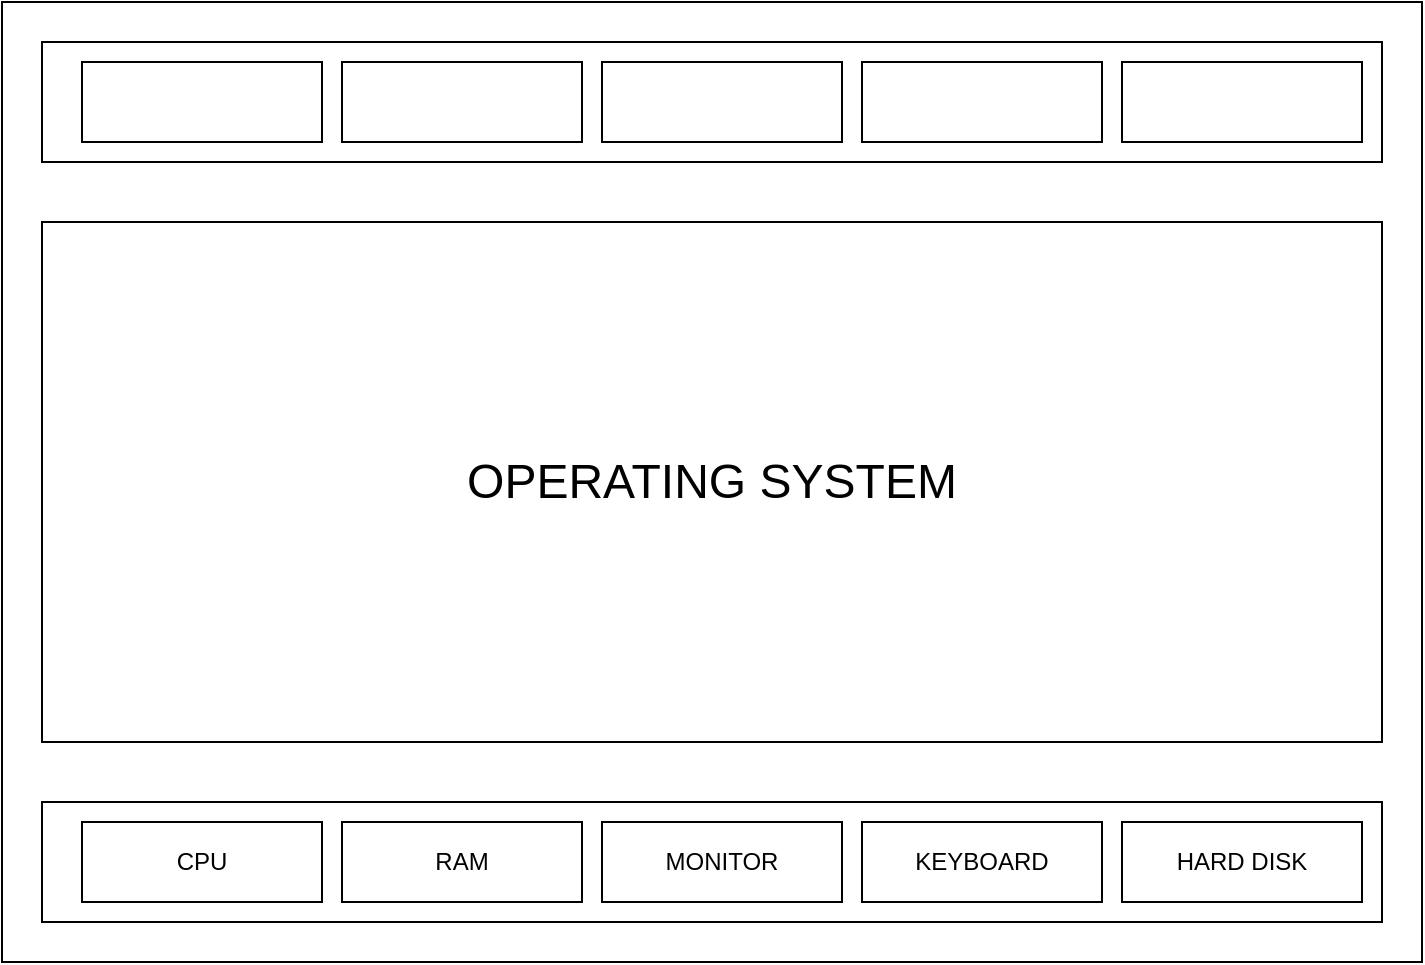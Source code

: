 <mxfile version="24.7.8">
  <diagram name="Page-1" id="GTyxsDPCTnGVE7ok1OEP">
    <mxGraphModel dx="1122" dy="540" grid="1" gridSize="10" guides="1" tooltips="1" connect="1" arrows="1" fold="1" page="1" pageScale="1" pageWidth="850" pageHeight="1100" math="0" shadow="0">
      <root>
        <mxCell id="0" />
        <mxCell id="1" parent="0" />
        <mxCell id="BOlCOlehrNomLxu8R9RT-9" value="" style="rounded=0;whiteSpace=wrap;html=1;" vertex="1" parent="1">
          <mxGeometry x="100" y="110" width="710" height="480" as="geometry" />
        </mxCell>
        <mxCell id="BOlCOlehrNomLxu8R9RT-1" value="" style="rounded=0;whiteSpace=wrap;html=1;" vertex="1" parent="1">
          <mxGeometry x="120" y="130" width="670" height="60" as="geometry" />
        </mxCell>
        <mxCell id="BOlCOlehrNomLxu8R9RT-2" value="&lt;font style=&quot;font-size: 24px;&quot;&gt;OPERATING SYSTEM&lt;/font&gt;" style="rounded=0;whiteSpace=wrap;html=1;" vertex="1" parent="1">
          <mxGeometry x="120" y="220" width="670" height="260" as="geometry" />
        </mxCell>
        <mxCell id="BOlCOlehrNomLxu8R9RT-3" value="" style="rounded=0;whiteSpace=wrap;html=1;" vertex="1" parent="1">
          <mxGeometry x="120" y="510" width="670" height="60" as="geometry" />
        </mxCell>
        <mxCell id="BOlCOlehrNomLxu8R9RT-4" value="CPU" style="rounded=0;whiteSpace=wrap;html=1;" vertex="1" parent="1">
          <mxGeometry x="140" y="520" width="120" height="40" as="geometry" />
        </mxCell>
        <mxCell id="BOlCOlehrNomLxu8R9RT-5" value="RAM" style="rounded=0;whiteSpace=wrap;html=1;" vertex="1" parent="1">
          <mxGeometry x="270" y="520" width="120" height="40" as="geometry" />
        </mxCell>
        <mxCell id="BOlCOlehrNomLxu8R9RT-6" value="MONITOR" style="rounded=0;whiteSpace=wrap;html=1;" vertex="1" parent="1">
          <mxGeometry x="400" y="520" width="120" height="40" as="geometry" />
        </mxCell>
        <mxCell id="BOlCOlehrNomLxu8R9RT-7" value="KEYBOARD" style="rounded=0;whiteSpace=wrap;html=1;" vertex="1" parent="1">
          <mxGeometry x="530" y="520" width="120" height="40" as="geometry" />
        </mxCell>
        <mxCell id="BOlCOlehrNomLxu8R9RT-8" value="HARD DISK" style="rounded=0;whiteSpace=wrap;html=1;" vertex="1" parent="1">
          <mxGeometry x="660" y="520" width="120" height="40" as="geometry" />
        </mxCell>
        <mxCell id="BOlCOlehrNomLxu8R9RT-10" value="" style="rounded=0;whiteSpace=wrap;html=1;" vertex="1" parent="1">
          <mxGeometry x="140" y="140" width="120" height="40" as="geometry" />
        </mxCell>
        <mxCell id="BOlCOlehrNomLxu8R9RT-11" value="" style="rounded=0;whiteSpace=wrap;html=1;" vertex="1" parent="1">
          <mxGeometry x="270" y="140" width="120" height="40" as="geometry" />
        </mxCell>
        <mxCell id="BOlCOlehrNomLxu8R9RT-12" value="" style="rounded=0;whiteSpace=wrap;html=1;" vertex="1" parent="1">
          <mxGeometry x="400" y="140" width="120" height="40" as="geometry" />
        </mxCell>
        <mxCell id="BOlCOlehrNomLxu8R9RT-13" value="" style="rounded=0;whiteSpace=wrap;html=1;" vertex="1" parent="1">
          <mxGeometry x="660" y="140" width="120" height="40" as="geometry" />
        </mxCell>
        <mxCell id="BOlCOlehrNomLxu8R9RT-14" value="" style="rounded=0;whiteSpace=wrap;html=1;" vertex="1" parent="1">
          <mxGeometry x="530" y="140" width="120" height="40" as="geometry" />
        </mxCell>
      </root>
    </mxGraphModel>
  </diagram>
</mxfile>
